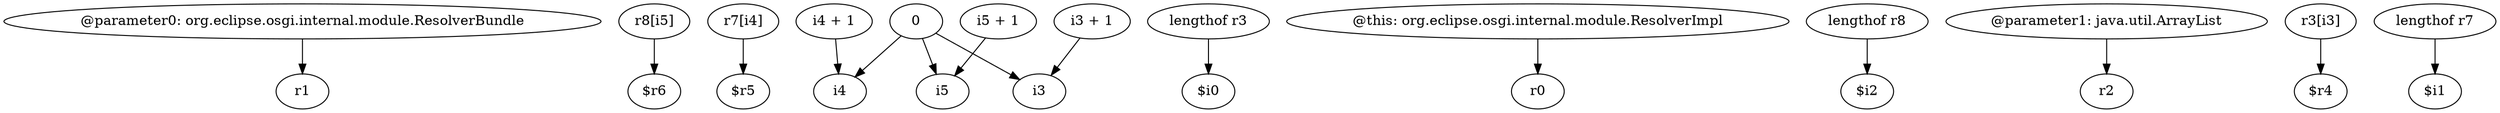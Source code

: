 digraph g {
0[label="@parameter0: org.eclipse.osgi.internal.module.ResolverBundle"]
1[label="r1"]
0->1[label=""]
2[label="r8[i5]"]
3[label="$r6"]
2->3[label=""]
4[label="r7[i4]"]
5[label="$r5"]
4->5[label=""]
6[label="0"]
7[label="i4"]
6->7[label=""]
8[label="lengthof r3"]
9[label="$i0"]
8->9[label=""]
10[label="i5"]
6->10[label=""]
11[label="@this: org.eclipse.osgi.internal.module.ResolverImpl"]
12[label="r0"]
11->12[label=""]
13[label="i3 + 1"]
14[label="i3"]
13->14[label=""]
15[label="lengthof r8"]
16[label="$i2"]
15->16[label=""]
17[label="i4 + 1"]
17->7[label=""]
18[label="i5 + 1"]
18->10[label=""]
19[label="@parameter1: java.util.ArrayList"]
20[label="r2"]
19->20[label=""]
21[label="r3[i3]"]
22[label="$r4"]
21->22[label=""]
6->14[label=""]
23[label="lengthof r7"]
24[label="$i1"]
23->24[label=""]
}